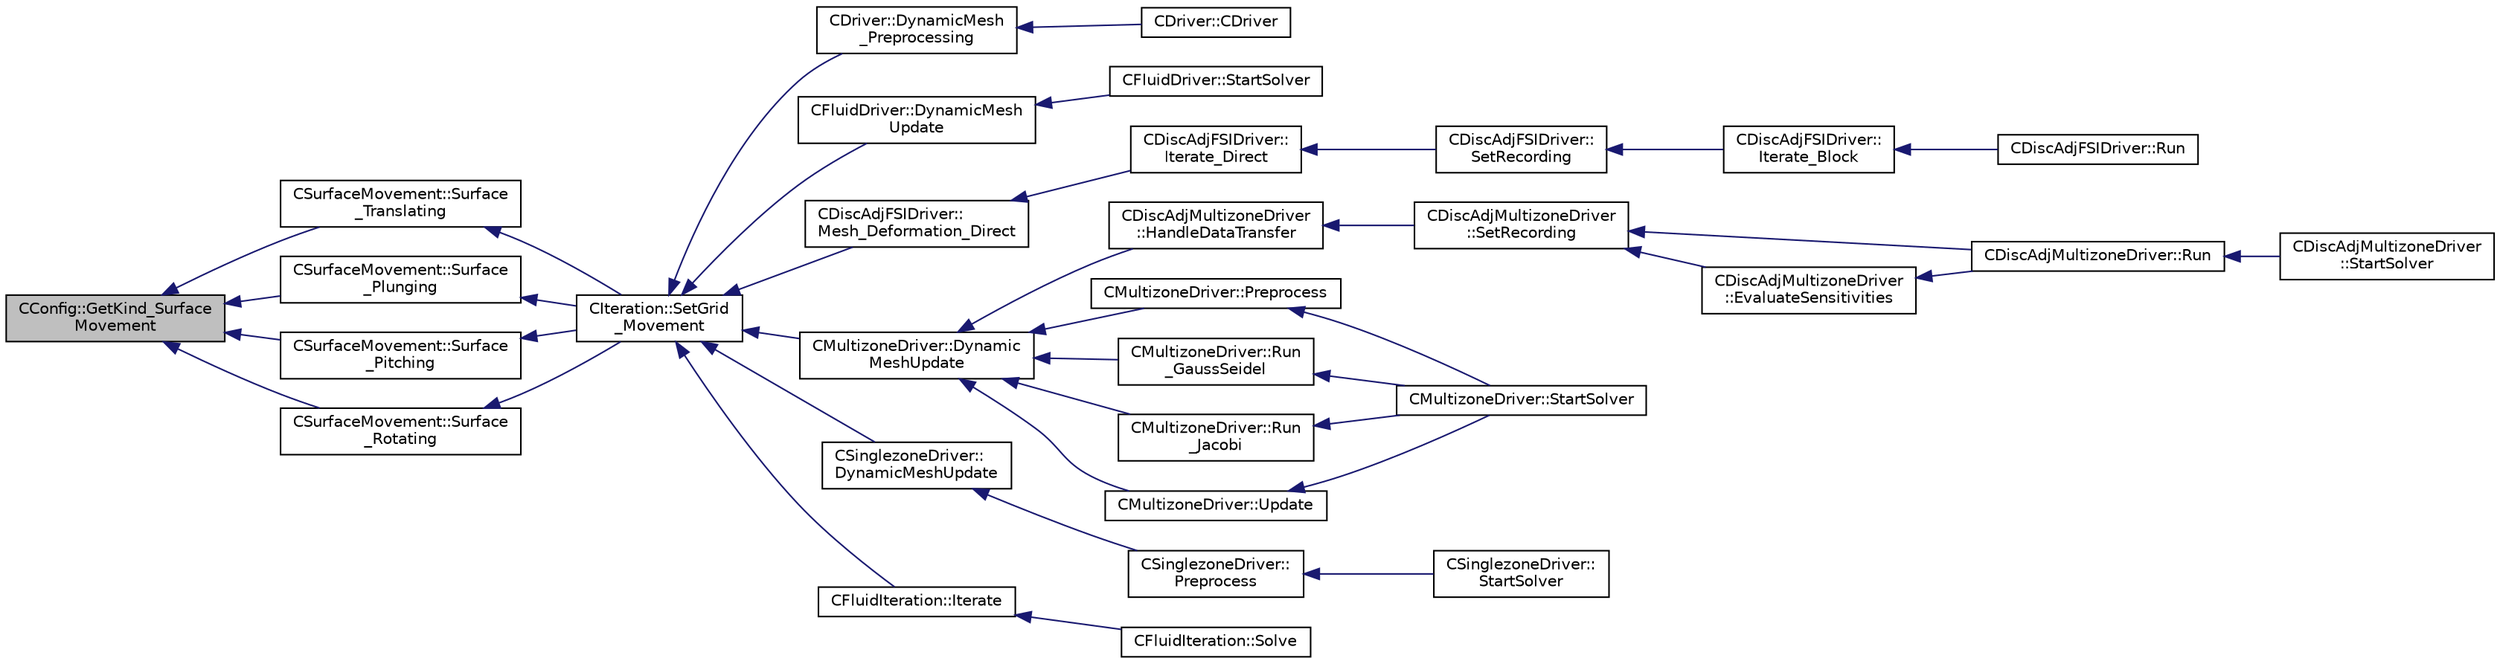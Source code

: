 digraph "CConfig::GetKind_SurfaceMovement"
{
  edge [fontname="Helvetica",fontsize="10",labelfontname="Helvetica",labelfontsize="10"];
  node [fontname="Helvetica",fontsize="10",shape=record];
  rankdir="LR";
  Node5551 [label="CConfig::GetKind_Surface\lMovement",height=0.2,width=0.4,color="black", fillcolor="grey75", style="filled", fontcolor="black"];
  Node5551 -> Node5552 [dir="back",color="midnightblue",fontsize="10",style="solid",fontname="Helvetica"];
  Node5552 [label="CSurfaceMovement::Surface\l_Translating",height=0.2,width=0.4,color="black", fillcolor="white", style="filled",URL="$class_c_surface_movement.html#aaa5e3a14a55a7d1fe4c00b8cd195497f",tooltip="Computes the displacement of a translating surface for a dynamic mesh simulation. ..."];
  Node5552 -> Node5553 [dir="back",color="midnightblue",fontsize="10",style="solid",fontname="Helvetica"];
  Node5553 [label="CIteration::SetGrid\l_Movement",height=0.2,width=0.4,color="black", fillcolor="white", style="filled",URL="$class_c_iteration.html#a7b36785762f6b0c214569b185b858b6c",tooltip="Updates the positions and grid velocities for dynamic meshes between physical time steps..."];
  Node5553 -> Node5554 [dir="back",color="midnightblue",fontsize="10",style="solid",fontname="Helvetica"];
  Node5554 [label="CDriver::DynamicMesh\l_Preprocessing",height=0.2,width=0.4,color="black", fillcolor="white", style="filled",URL="$class_c_driver.html#af585d91d9c08dbddcc2b3e67dd5f5af9",tooltip="GridMovement_Preprocessing. "];
  Node5554 -> Node5555 [dir="back",color="midnightblue",fontsize="10",style="solid",fontname="Helvetica"];
  Node5555 [label="CDriver::CDriver",height=0.2,width=0.4,color="black", fillcolor="white", style="filled",URL="$class_c_driver.html#a3fca4a013a6efa9bbb38fe78a86b5f3d",tooltip="Constructor of the class. "];
  Node5553 -> Node5556 [dir="back",color="midnightblue",fontsize="10",style="solid",fontname="Helvetica"];
  Node5556 [label="CFluidDriver::DynamicMesh\lUpdate",height=0.2,width=0.4,color="black", fillcolor="white", style="filled",URL="$class_c_fluid_driver.html#a4eee67049f34a1875a42afa470e9f828",tooltip="Perform a dynamic mesh deformation, included grid velocity computation and the update of the multigri..."];
  Node5556 -> Node5557 [dir="back",color="midnightblue",fontsize="10",style="solid",fontname="Helvetica"];
  Node5557 [label="CFluidDriver::StartSolver",height=0.2,width=0.4,color="black", fillcolor="white", style="filled",URL="$class_c_fluid_driver.html#a1c122d5a4b5f562f69a84aef2b8bd6d5",tooltip="Launch the computation for all zones and all physics. "];
  Node5553 -> Node5558 [dir="back",color="midnightblue",fontsize="10",style="solid",fontname="Helvetica"];
  Node5558 [label="CDiscAdjFSIDriver::\lMesh_Deformation_Direct",height=0.2,width=0.4,color="black", fillcolor="white", style="filled",URL="$class_c_disc_adj_f_s_i_driver.html#ad683500d6b3773af342165b1b18f5c59",tooltip="Run a direct mesh deformation. "];
  Node5558 -> Node5559 [dir="back",color="midnightblue",fontsize="10",style="solid",fontname="Helvetica"];
  Node5559 [label="CDiscAdjFSIDriver::\lIterate_Direct",height=0.2,width=0.4,color="black", fillcolor="white", style="filled",URL="$class_c_disc_adj_f_s_i_driver.html#acd9e7f14d860522e48ba2b6db34efd49",tooltip="Iterate the direct solver for recording. "];
  Node5559 -> Node5560 [dir="back",color="midnightblue",fontsize="10",style="solid",fontname="Helvetica"];
  Node5560 [label="CDiscAdjFSIDriver::\lSetRecording",height=0.2,width=0.4,color="black", fillcolor="white", style="filled",URL="$class_c_disc_adj_f_s_i_driver.html#ab07394a77802e469a321ccd1b10cb988",tooltip="Set the recording for a Discrete Adjoint iteration for the FSI problem. "];
  Node5560 -> Node5561 [dir="back",color="midnightblue",fontsize="10",style="solid",fontname="Helvetica"];
  Node5561 [label="CDiscAdjFSIDriver::\lIterate_Block",height=0.2,width=0.4,color="black", fillcolor="white", style="filled",URL="$class_c_disc_adj_f_s_i_driver.html#a84949f139fa795b7d34d6ff77e82eb5c",tooltip="Iterate a certain block for adjoint FSI - may be the whole set of variables or independent and subite..."];
  Node5561 -> Node5562 [dir="back",color="midnightblue",fontsize="10",style="solid",fontname="Helvetica"];
  Node5562 [label="CDiscAdjFSIDriver::Run",height=0.2,width=0.4,color="black", fillcolor="white", style="filled",URL="$class_c_disc_adj_f_s_i_driver.html#a2e965d6e9c4dcfc296077cae225cab21",tooltip="Run a Discrete Adjoint iteration for the FSI problem. "];
  Node5553 -> Node5563 [dir="back",color="midnightblue",fontsize="10",style="solid",fontname="Helvetica"];
  Node5563 [label="CMultizoneDriver::Dynamic\lMeshUpdate",height=0.2,width=0.4,color="black", fillcolor="white", style="filled",URL="$class_c_multizone_driver.html#ad28a95a48e9750237a5e2b1bf2c4aac9",tooltip="Perform a dynamic mesh deformation, included grid velocity computation and the update of the multigri..."];
  Node5563 -> Node5564 [dir="back",color="midnightblue",fontsize="10",style="solid",fontname="Helvetica"];
  Node5564 [label="CDiscAdjMultizoneDriver\l::HandleDataTransfer",height=0.2,width=0.4,color="black", fillcolor="white", style="filled",URL="$class_c_disc_adj_multizone_driver.html#ab33de05a7a1f77dcf60014a4a35dd4f1",tooltip="Transfer data between zones and update grids when required. "];
  Node5564 -> Node5565 [dir="back",color="midnightblue",fontsize="10",style="solid",fontname="Helvetica"];
  Node5565 [label="CDiscAdjMultizoneDriver\l::SetRecording",height=0.2,width=0.4,color="black", fillcolor="white", style="filled",URL="$class_c_disc_adj_multizone_driver.html#a441f8669a04147aacab7df463e1dd021",tooltip="Record one iteration of the primal problem within each zone. "];
  Node5565 -> Node5566 [dir="back",color="midnightblue",fontsize="10",style="solid",fontname="Helvetica"];
  Node5566 [label="CDiscAdjMultizoneDriver::Run",height=0.2,width=0.4,color="black", fillcolor="white", style="filled",URL="$class_c_disc_adj_multizone_driver.html#af996aecdb6d20aa4fc81c9b67295abf5",tooltip="[Overload] Run an discrete adjoint update of all solvers within multiple zones. "];
  Node5566 -> Node5567 [dir="back",color="midnightblue",fontsize="10",style="solid",fontname="Helvetica"];
  Node5567 [label="CDiscAdjMultizoneDriver\l::StartSolver",height=0.2,width=0.4,color="black", fillcolor="white", style="filled",URL="$class_c_disc_adj_multizone_driver.html#a75de0a1a482ceeed4301a384f1515092",tooltip="[Overload] Launch the computation for discrete adjoint multizone problems. "];
  Node5565 -> Node5568 [dir="back",color="midnightblue",fontsize="10",style="solid",fontname="Helvetica"];
  Node5568 [label="CDiscAdjMultizoneDriver\l::EvaluateSensitivities",height=0.2,width=0.4,color="black", fillcolor="white", style="filled",URL="$class_c_disc_adj_multizone_driver.html#ac2789097629674cfb7d4de64954024df",tooltip="Evaluate sensitivites for the current adjoint solution and output files. "];
  Node5568 -> Node5566 [dir="back",color="midnightblue",fontsize="10",style="solid",fontname="Helvetica"];
  Node5563 -> Node5569 [dir="back",color="midnightblue",fontsize="10",style="solid",fontname="Helvetica"];
  Node5569 [label="CMultizoneDriver::Preprocess",height=0.2,width=0.4,color="black", fillcolor="white", style="filled",URL="$class_c_multizone_driver.html#a29c97f0dff69501feb7d5f8fe2670088",tooltip="Preprocess the multizone iteration. "];
  Node5569 -> Node5570 [dir="back",color="midnightblue",fontsize="10",style="solid",fontname="Helvetica"];
  Node5570 [label="CMultizoneDriver::StartSolver",height=0.2,width=0.4,color="black", fillcolor="white", style="filled",URL="$class_c_multizone_driver.html#a03cfc000c383ef0d86d34e1c6aef5ff3",tooltip="[Overload] Launch the computation for multizone problems. "];
  Node5563 -> Node5571 [dir="back",color="midnightblue",fontsize="10",style="solid",fontname="Helvetica"];
  Node5571 [label="CMultizoneDriver::Run\l_GaussSeidel",height=0.2,width=0.4,color="black", fillcolor="white", style="filled",URL="$class_c_multizone_driver.html#a8036223cdbe0c0d4552f17f6bad9189b",tooltip="Run a Block Gauss-Seidel iteration in all physical zones. "];
  Node5571 -> Node5570 [dir="back",color="midnightblue",fontsize="10",style="solid",fontname="Helvetica"];
  Node5563 -> Node5572 [dir="back",color="midnightblue",fontsize="10",style="solid",fontname="Helvetica"];
  Node5572 [label="CMultizoneDriver::Run\l_Jacobi",height=0.2,width=0.4,color="black", fillcolor="white", style="filled",URL="$class_c_multizone_driver.html#a1bf2824daac5a10e8fb7387676eee338",tooltip="Run a Block-Jacobi iteration in all physical zones. "];
  Node5572 -> Node5570 [dir="back",color="midnightblue",fontsize="10",style="solid",fontname="Helvetica"];
  Node5563 -> Node5573 [dir="back",color="midnightblue",fontsize="10",style="solid",fontname="Helvetica"];
  Node5573 [label="CMultizoneDriver::Update",height=0.2,width=0.4,color="black", fillcolor="white", style="filled",URL="$class_c_multizone_driver.html#ac5d960382730c14b035965906cf02cb6",tooltip="Update the dual-time solution within multiple zones. "];
  Node5573 -> Node5570 [dir="back",color="midnightblue",fontsize="10",style="solid",fontname="Helvetica"];
  Node5553 -> Node5574 [dir="back",color="midnightblue",fontsize="10",style="solid",fontname="Helvetica"];
  Node5574 [label="CSinglezoneDriver::\lDynamicMeshUpdate",height=0.2,width=0.4,color="black", fillcolor="white", style="filled",URL="$class_c_singlezone_driver.html#a8cf4c7786b495d459818b656a7f6a357",tooltip="Perform a dynamic mesh deformation, included grid velocity computation and the update of the multigri..."];
  Node5574 -> Node5575 [dir="back",color="midnightblue",fontsize="10",style="solid",fontname="Helvetica"];
  Node5575 [label="CSinglezoneDriver::\lPreprocess",height=0.2,width=0.4,color="black", fillcolor="white", style="filled",URL="$class_c_singlezone_driver.html#adc6587c2d0cd656a4fbdebaf611fbbc8",tooltip="Preprocess the single-zone iteration. "];
  Node5575 -> Node5576 [dir="back",color="midnightblue",fontsize="10",style="solid",fontname="Helvetica"];
  Node5576 [label="CSinglezoneDriver::\lStartSolver",height=0.2,width=0.4,color="black", fillcolor="white", style="filled",URL="$class_c_singlezone_driver.html#a6eb4215f7ee740a6d5edb798110ce44a",tooltip="[Overload] Launch the computation for single-zone problems. "];
  Node5553 -> Node5577 [dir="back",color="midnightblue",fontsize="10",style="solid",fontname="Helvetica"];
  Node5577 [label="CFluidIteration::Iterate",height=0.2,width=0.4,color="black", fillcolor="white", style="filled",URL="$class_c_fluid_iteration.html#ab1379b4cba3d8c893395123fb6030986",tooltip="Perform a single iteration of the fluid system. "];
  Node5577 -> Node5578 [dir="back",color="midnightblue",fontsize="10",style="solid",fontname="Helvetica"];
  Node5578 [label="CFluidIteration::Solve",height=0.2,width=0.4,color="black", fillcolor="white", style="filled",URL="$class_c_fluid_iteration.html#ae22cd342c9c9d2ea5ac3f5103394ff80",tooltip="Iterate the fluid system for a number of Inner_Iter iterations. "];
  Node5551 -> Node5579 [dir="back",color="midnightblue",fontsize="10",style="solid",fontname="Helvetica"];
  Node5579 [label="CSurfaceMovement::Surface\l_Plunging",height=0.2,width=0.4,color="black", fillcolor="white", style="filled",URL="$class_c_surface_movement.html#a46b4020fed71fc432c22eef4c1a3a9bb",tooltip="Computes the displacement of a plunging surface for a dynamic mesh simulation. "];
  Node5579 -> Node5553 [dir="back",color="midnightblue",fontsize="10",style="solid",fontname="Helvetica"];
  Node5551 -> Node5580 [dir="back",color="midnightblue",fontsize="10",style="solid",fontname="Helvetica"];
  Node5580 [label="CSurfaceMovement::Surface\l_Pitching",height=0.2,width=0.4,color="black", fillcolor="white", style="filled",URL="$class_c_surface_movement.html#adc08e64ff18721a8f95486d6e7f11229",tooltip="Computes the displacement of a pitching surface for a dynamic mesh simulation. "];
  Node5580 -> Node5553 [dir="back",color="midnightblue",fontsize="10",style="solid",fontname="Helvetica"];
  Node5551 -> Node5581 [dir="back",color="midnightblue",fontsize="10",style="solid",fontname="Helvetica"];
  Node5581 [label="CSurfaceMovement::Surface\l_Rotating",height=0.2,width=0.4,color="black", fillcolor="white", style="filled",URL="$class_c_surface_movement.html#afe7ab1e988862c31e5ab53ef51b63149",tooltip="Computes the displacement of a rotating surface for a dynamic mesh simulation. "];
  Node5581 -> Node5553 [dir="back",color="midnightblue",fontsize="10",style="solid",fontname="Helvetica"];
}
